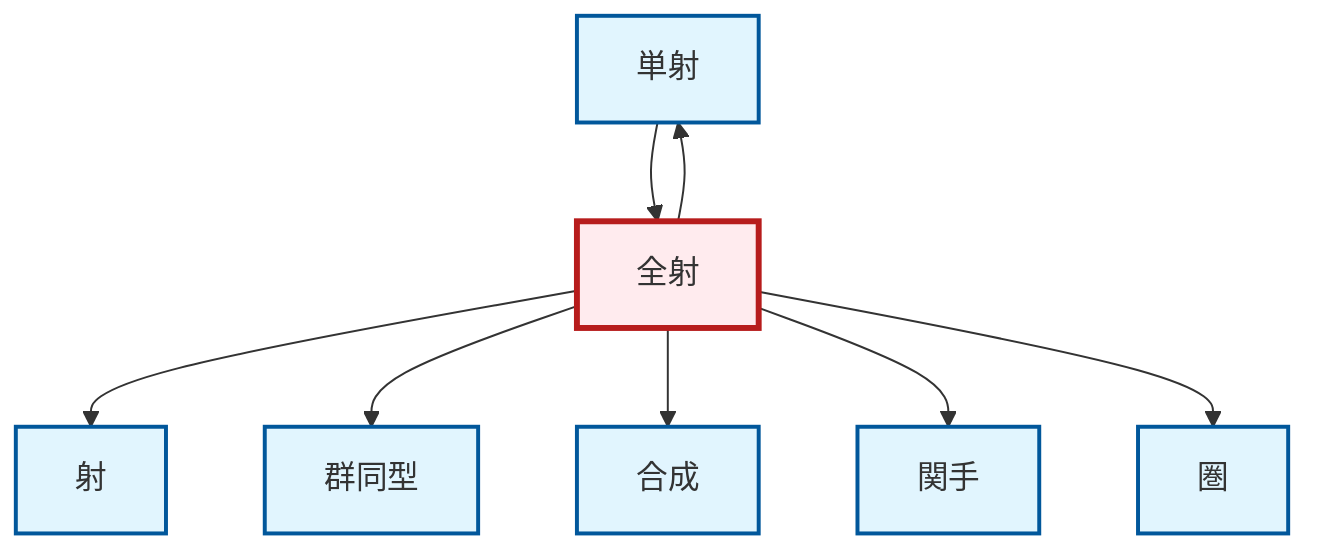 graph TD
    classDef definition fill:#e1f5fe,stroke:#01579b,stroke-width:2px
    classDef theorem fill:#f3e5f5,stroke:#4a148c,stroke-width:2px
    classDef axiom fill:#fff3e0,stroke:#e65100,stroke-width:2px
    classDef example fill:#e8f5e9,stroke:#1b5e20,stroke-width:2px
    classDef current fill:#ffebee,stroke:#b71c1c,stroke-width:3px
    def-isomorphism["群同型"]:::definition
    def-functor["関手"]:::definition
    def-monomorphism["単射"]:::definition
    def-composition["合成"]:::definition
    def-morphism["射"]:::definition
    def-category["圏"]:::definition
    def-epimorphism["全射"]:::definition
    def-epimorphism --> def-morphism
    def-epimorphism --> def-monomorphism
    def-monomorphism --> def-epimorphism
    def-epimorphism --> def-isomorphism
    def-epimorphism --> def-composition
    def-epimorphism --> def-functor
    def-epimorphism --> def-category
    class def-epimorphism current